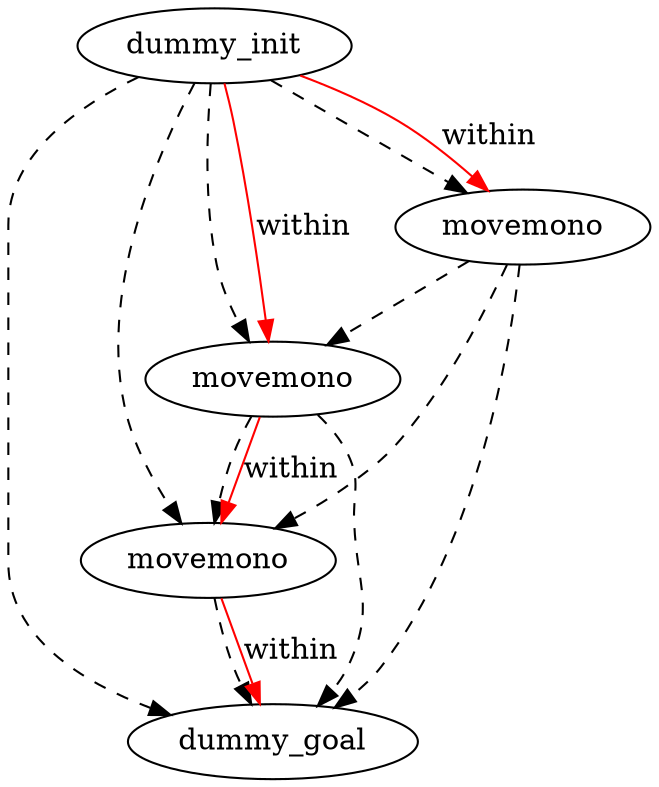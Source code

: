digraph {
	"8d469c4a-5ea4-0f43-203e-0668b9bdb94a" [label=dummy_init]
	"1125312c-0a86-5d54-2fc5-b3b93238a2f4" [label=dummy_goal]
	"1b93bf9a-e1e2-6538-bc41-058c1a340543" [label=movemono]
	"110388e5-dd41-b60b-9a2e-35480c14c995" [label=movemono]
	"f80d10f6-d1f5-f1e8-b03d-493af75aefa5" [label=movemono]
	"f80d10f6-d1f5-f1e8-b03d-493af75aefa5" -> "110388e5-dd41-b60b-9a2e-35480c14c995" [color=black style=dashed]
	"8d469c4a-5ea4-0f43-203e-0668b9bdb94a" -> "1125312c-0a86-5d54-2fc5-b3b93238a2f4" [color=black style=dashed]
	"110388e5-dd41-b60b-9a2e-35480c14c995" -> "1b93bf9a-e1e2-6538-bc41-058c1a340543" [color=black style=dashed]
	"1b93bf9a-e1e2-6538-bc41-058c1a340543" -> "1125312c-0a86-5d54-2fc5-b3b93238a2f4" [color=black style=dashed]
	"8d469c4a-5ea4-0f43-203e-0668b9bdb94a" -> "110388e5-dd41-b60b-9a2e-35480c14c995" [color=black style=dashed]
	"f80d10f6-d1f5-f1e8-b03d-493af75aefa5" -> "1125312c-0a86-5d54-2fc5-b3b93238a2f4" [color=black style=dashed]
	"8d469c4a-5ea4-0f43-203e-0668b9bdb94a" -> "f80d10f6-d1f5-f1e8-b03d-493af75aefa5" [color=black style=dashed]
	"110388e5-dd41-b60b-9a2e-35480c14c995" -> "1125312c-0a86-5d54-2fc5-b3b93238a2f4" [color=black style=dashed]
	"8d469c4a-5ea4-0f43-203e-0668b9bdb94a" -> "1b93bf9a-e1e2-6538-bc41-058c1a340543" [color=black style=dashed]
	"f80d10f6-d1f5-f1e8-b03d-493af75aefa5" -> "1b93bf9a-e1e2-6538-bc41-058c1a340543" [color=black style=dashed]
	"1b93bf9a-e1e2-6538-bc41-058c1a340543" -> "1125312c-0a86-5d54-2fc5-b3b93238a2f4" [label=within color=red]
	"8d469c4a-5ea4-0f43-203e-0668b9bdb94a" -> "110388e5-dd41-b60b-9a2e-35480c14c995" [label=within color=red]
	"8d469c4a-5ea4-0f43-203e-0668b9bdb94a" -> "f80d10f6-d1f5-f1e8-b03d-493af75aefa5" [label=within color=red]
	"110388e5-dd41-b60b-9a2e-35480c14c995" -> "1b93bf9a-e1e2-6538-bc41-058c1a340543" [label=within color=red]
}
